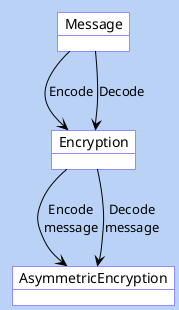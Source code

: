 @startuml Объектная модель
  !theme plain
  skinparam BackgroundColor #B9D2F6
  skinparam ObjectBorderColor #948BFF
  skinparam ObjectBackgroundColor #FFFFFF
  skinparam Handwritten false

  object Encryption
  object AsymmetricEncryption
  object Message

  Message --> Encryption : "Encode"
  Message --> Encryption : "Decode"

  Encryption --> AsymmetricEncryption : "Encode\nmessage"
  Encryption --> AsymmetricEncryption : "Decode\nmessage"
  
@enduml